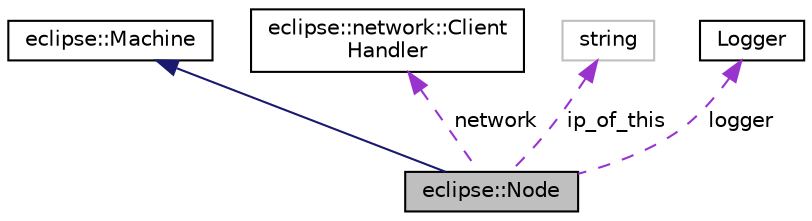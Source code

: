 digraph "eclipse::Node"
{
  edge [fontname="Helvetica",fontsize="10",labelfontname="Helvetica",labelfontsize="10"];
  node [fontname="Helvetica",fontsize="10",shape=record];
  Node1 [label="eclipse::Node",height=0.2,width=0.4,color="black", fillcolor="grey75", style="filled" fontcolor="black"];
  Node2 -> Node1 [dir="back",color="midnightblue",fontsize="10",style="solid",fontname="Helvetica"];
  Node2 [label="eclipse::Machine",height=0.2,width=0.4,color="black", fillcolor="white", style="filled",URL="$classeclipse_1_1Machine.html"];
  Node3 -> Node1 [dir="back",color="darkorchid3",fontsize="10",style="dashed",label=" network" ,fontname="Helvetica"];
  Node3 [label="eclipse::network::Client\lHandler",height=0.2,width=0.4,color="black", fillcolor="white", style="filled",URL="$classeclipse_1_1network_1_1ClientHandler.html"];
  Node4 -> Node1 [dir="back",color="darkorchid3",fontsize="10",style="dashed",label=" ip_of_this" ,fontname="Helvetica"];
  Node4 [label="string",height=0.2,width=0.4,color="grey75", fillcolor="white", style="filled"];
  Node5 -> Node1 [dir="back",color="darkorchid3",fontsize="10",style="dashed",label=" logger" ,fontname="Helvetica"];
  Node5 [label="Logger",height=0.2,width=0.4,color="black", fillcolor="white", style="filled",URL="$classLogger.html"];
}
